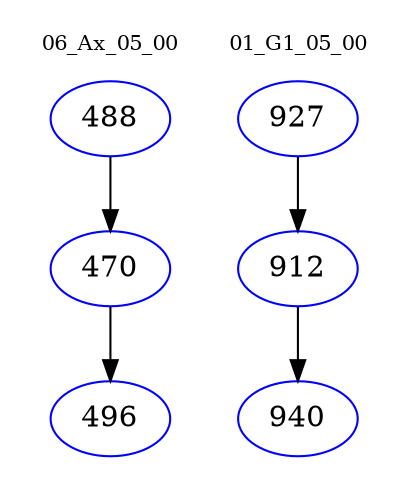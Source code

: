 digraph{
subgraph cluster_0 {
color = white
label = "06_Ax_05_00";
fontsize=10;
T0_488 [label="488", color="blue"]
T0_488 -> T0_470 [color="black"]
T0_470 [label="470", color="blue"]
T0_470 -> T0_496 [color="black"]
T0_496 [label="496", color="blue"]
}
subgraph cluster_1 {
color = white
label = "01_G1_05_00";
fontsize=10;
T1_927 [label="927", color="blue"]
T1_927 -> T1_912 [color="black"]
T1_912 [label="912", color="blue"]
T1_912 -> T1_940 [color="black"]
T1_940 [label="940", color="blue"]
}
}
